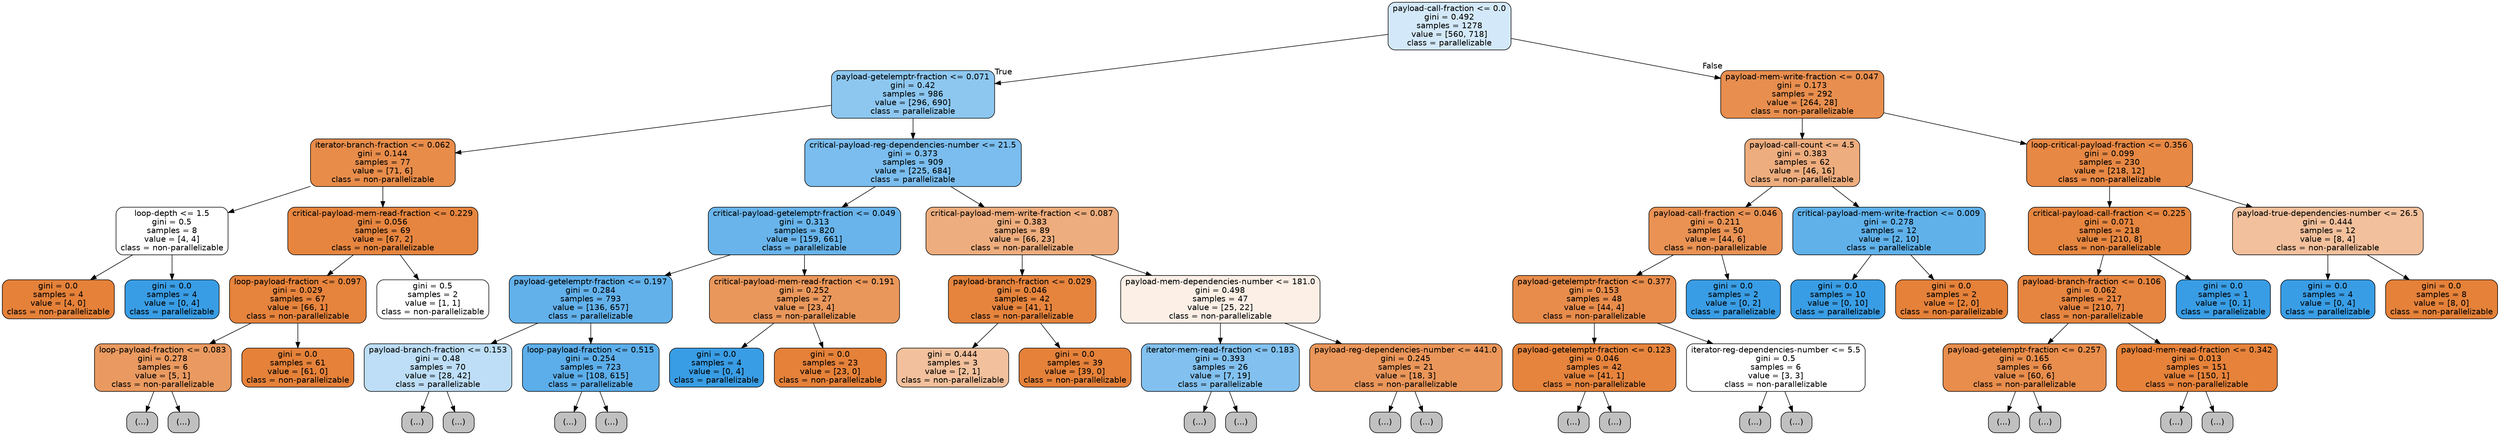 digraph Tree {
node [shape=box, style="filled, rounded", color="black", fontname=helvetica] ;
edge [fontname=helvetica] ;
0 [label="payload-call-fraction <= 0.0\ngini = 0.492\nsamples = 1278\nvalue = [560, 718]\nclass = parallelizable", fillcolor="#399de538"] ;
1 [label="payload-getelemptr-fraction <= 0.071\ngini = 0.42\nsamples = 986\nvalue = [296, 690]\nclass = parallelizable", fillcolor="#399de592"] ;
0 -> 1 [labeldistance=2.5, labelangle=45, headlabel="True"] ;
2 [label="iterator-branch-fraction <= 0.062\ngini = 0.144\nsamples = 77\nvalue = [71, 6]\nclass = non-parallelizable", fillcolor="#e58139e9"] ;
1 -> 2 ;
3 [label="loop-depth <= 1.5\ngini = 0.5\nsamples = 8\nvalue = [4, 4]\nclass = non-parallelizable", fillcolor="#e5813900"] ;
2 -> 3 ;
4 [label="gini = 0.0\nsamples = 4\nvalue = [4, 0]\nclass = non-parallelizable", fillcolor="#e58139ff"] ;
3 -> 4 ;
5 [label="gini = 0.0\nsamples = 4\nvalue = [0, 4]\nclass = parallelizable", fillcolor="#399de5ff"] ;
3 -> 5 ;
6 [label="critical-payload-mem-read-fraction <= 0.229\ngini = 0.056\nsamples = 69\nvalue = [67, 2]\nclass = non-parallelizable", fillcolor="#e58139f7"] ;
2 -> 6 ;
7 [label="loop-payload-fraction <= 0.097\ngini = 0.029\nsamples = 67\nvalue = [66, 1]\nclass = non-parallelizable", fillcolor="#e58139fb"] ;
6 -> 7 ;
8 [label="loop-payload-fraction <= 0.083\ngini = 0.278\nsamples = 6\nvalue = [5, 1]\nclass = non-parallelizable", fillcolor="#e58139cc"] ;
7 -> 8 ;
9 [label="(...)", fillcolor="#C0C0C0"] ;
8 -> 9 ;
10 [label="(...)", fillcolor="#C0C0C0"] ;
8 -> 10 ;
11 [label="gini = 0.0\nsamples = 61\nvalue = [61, 0]\nclass = non-parallelizable", fillcolor="#e58139ff"] ;
7 -> 11 ;
12 [label="gini = 0.5\nsamples = 2\nvalue = [1, 1]\nclass = non-parallelizable", fillcolor="#e5813900"] ;
6 -> 12 ;
13 [label="critical-payload-reg-dependencies-number <= 21.5\ngini = 0.373\nsamples = 909\nvalue = [225, 684]\nclass = parallelizable", fillcolor="#399de5ab"] ;
1 -> 13 ;
14 [label="critical-payload-getelemptr-fraction <= 0.049\ngini = 0.313\nsamples = 820\nvalue = [159, 661]\nclass = parallelizable", fillcolor="#399de5c2"] ;
13 -> 14 ;
15 [label="payload-getelemptr-fraction <= 0.197\ngini = 0.284\nsamples = 793\nvalue = [136, 657]\nclass = parallelizable", fillcolor="#399de5ca"] ;
14 -> 15 ;
16 [label="payload-branch-fraction <= 0.153\ngini = 0.48\nsamples = 70\nvalue = [28, 42]\nclass = parallelizable", fillcolor="#399de555"] ;
15 -> 16 ;
17 [label="(...)", fillcolor="#C0C0C0"] ;
16 -> 17 ;
22 [label="(...)", fillcolor="#C0C0C0"] ;
16 -> 22 ;
45 [label="loop-payload-fraction <= 0.515\ngini = 0.254\nsamples = 723\nvalue = [108, 615]\nclass = parallelizable", fillcolor="#399de5d2"] ;
15 -> 45 ;
46 [label="(...)", fillcolor="#C0C0C0"] ;
45 -> 46 ;
51 [label="(...)", fillcolor="#C0C0C0"] ;
45 -> 51 ;
210 [label="critical-payload-mem-read-fraction <= 0.191\ngini = 0.252\nsamples = 27\nvalue = [23, 4]\nclass = non-parallelizable", fillcolor="#e58139d3"] ;
14 -> 210 ;
211 [label="gini = 0.0\nsamples = 4\nvalue = [0, 4]\nclass = parallelizable", fillcolor="#399de5ff"] ;
210 -> 211 ;
212 [label="gini = 0.0\nsamples = 23\nvalue = [23, 0]\nclass = non-parallelizable", fillcolor="#e58139ff"] ;
210 -> 212 ;
213 [label="critical-payload-mem-write-fraction <= 0.087\ngini = 0.383\nsamples = 89\nvalue = [66, 23]\nclass = non-parallelizable", fillcolor="#e58139a6"] ;
13 -> 213 ;
214 [label="payload-branch-fraction <= 0.029\ngini = 0.046\nsamples = 42\nvalue = [41, 1]\nclass = non-parallelizable", fillcolor="#e58139f9"] ;
213 -> 214 ;
215 [label="gini = 0.444\nsamples = 3\nvalue = [2, 1]\nclass = non-parallelizable", fillcolor="#e581397f"] ;
214 -> 215 ;
216 [label="gini = 0.0\nsamples = 39\nvalue = [39, 0]\nclass = non-parallelizable", fillcolor="#e58139ff"] ;
214 -> 216 ;
217 [label="payload-mem-dependencies-number <= 181.0\ngini = 0.498\nsamples = 47\nvalue = [25, 22]\nclass = non-parallelizable", fillcolor="#e581391f"] ;
213 -> 217 ;
218 [label="iterator-mem-read-fraction <= 0.183\ngini = 0.393\nsamples = 26\nvalue = [7, 19]\nclass = parallelizable", fillcolor="#399de5a1"] ;
217 -> 218 ;
219 [label="(...)", fillcolor="#C0C0C0"] ;
218 -> 219 ;
226 [label="(...)", fillcolor="#C0C0C0"] ;
218 -> 226 ;
227 [label="payload-reg-dependencies-number <= 441.0\ngini = 0.245\nsamples = 21\nvalue = [18, 3]\nclass = non-parallelizable", fillcolor="#e58139d4"] ;
217 -> 227 ;
228 [label="(...)", fillcolor="#C0C0C0"] ;
227 -> 228 ;
229 [label="(...)", fillcolor="#C0C0C0"] ;
227 -> 229 ;
234 [label="payload-mem-write-fraction <= 0.047\ngini = 0.173\nsamples = 292\nvalue = [264, 28]\nclass = non-parallelizable", fillcolor="#e58139e4"] ;
0 -> 234 [labeldistance=2.5, labelangle=-45, headlabel="False"] ;
235 [label="payload-call-count <= 4.5\ngini = 0.383\nsamples = 62\nvalue = [46, 16]\nclass = non-parallelizable", fillcolor="#e58139a6"] ;
234 -> 235 ;
236 [label="payload-call-fraction <= 0.046\ngini = 0.211\nsamples = 50\nvalue = [44, 6]\nclass = non-parallelizable", fillcolor="#e58139dc"] ;
235 -> 236 ;
237 [label="payload-getelemptr-fraction <= 0.377\ngini = 0.153\nsamples = 48\nvalue = [44, 4]\nclass = non-parallelizable", fillcolor="#e58139e8"] ;
236 -> 237 ;
238 [label="payload-getelemptr-fraction <= 0.123\ngini = 0.046\nsamples = 42\nvalue = [41, 1]\nclass = non-parallelizable", fillcolor="#e58139f9"] ;
237 -> 238 ;
239 [label="(...)", fillcolor="#C0C0C0"] ;
238 -> 239 ;
242 [label="(...)", fillcolor="#C0C0C0"] ;
238 -> 242 ;
243 [label="iterator-reg-dependencies-number <= 5.5\ngini = 0.5\nsamples = 6\nvalue = [3, 3]\nclass = non-parallelizable", fillcolor="#e5813900"] ;
237 -> 243 ;
244 [label="(...)", fillcolor="#C0C0C0"] ;
243 -> 244 ;
245 [label="(...)", fillcolor="#C0C0C0"] ;
243 -> 245 ;
246 [label="gini = 0.0\nsamples = 2\nvalue = [0, 2]\nclass = parallelizable", fillcolor="#399de5ff"] ;
236 -> 246 ;
247 [label="critical-payload-mem-write-fraction <= 0.009\ngini = 0.278\nsamples = 12\nvalue = [2, 10]\nclass = parallelizable", fillcolor="#399de5cc"] ;
235 -> 247 ;
248 [label="gini = 0.0\nsamples = 10\nvalue = [0, 10]\nclass = parallelizable", fillcolor="#399de5ff"] ;
247 -> 248 ;
249 [label="gini = 0.0\nsamples = 2\nvalue = [2, 0]\nclass = non-parallelizable", fillcolor="#e58139ff"] ;
247 -> 249 ;
250 [label="loop-critical-payload-fraction <= 0.356\ngini = 0.099\nsamples = 230\nvalue = [218, 12]\nclass = non-parallelizable", fillcolor="#e58139f1"] ;
234 -> 250 ;
251 [label="critical-payload-call-fraction <= 0.225\ngini = 0.071\nsamples = 218\nvalue = [210, 8]\nclass = non-parallelizable", fillcolor="#e58139f5"] ;
250 -> 251 ;
252 [label="payload-branch-fraction <= 0.106\ngini = 0.062\nsamples = 217\nvalue = [210, 7]\nclass = non-parallelizable", fillcolor="#e58139f6"] ;
251 -> 252 ;
253 [label="payload-getelemptr-fraction <= 0.257\ngini = 0.165\nsamples = 66\nvalue = [60, 6]\nclass = non-parallelizable", fillcolor="#e58139e6"] ;
252 -> 253 ;
254 [label="(...)", fillcolor="#C0C0C0"] ;
253 -> 254 ;
259 [label="(...)", fillcolor="#C0C0C0"] ;
253 -> 259 ;
264 [label="payload-mem-read-fraction <= 0.342\ngini = 0.013\nsamples = 151\nvalue = [150, 1]\nclass = non-parallelizable", fillcolor="#e58139fd"] ;
252 -> 264 ;
265 [label="(...)", fillcolor="#C0C0C0"] ;
264 -> 265 ;
266 [label="(...)", fillcolor="#C0C0C0"] ;
264 -> 266 ;
269 [label="gini = 0.0\nsamples = 1\nvalue = [0, 1]\nclass = parallelizable", fillcolor="#399de5ff"] ;
251 -> 269 ;
270 [label="payload-true-dependencies-number <= 26.5\ngini = 0.444\nsamples = 12\nvalue = [8, 4]\nclass = non-parallelizable", fillcolor="#e581397f"] ;
250 -> 270 ;
271 [label="gini = 0.0\nsamples = 4\nvalue = [0, 4]\nclass = parallelizable", fillcolor="#399de5ff"] ;
270 -> 271 ;
272 [label="gini = 0.0\nsamples = 8\nvalue = [8, 0]\nclass = non-parallelizable", fillcolor="#e58139ff"] ;
270 -> 272 ;
}